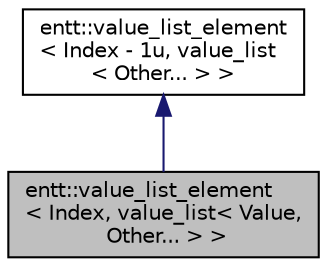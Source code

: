 digraph "entt::value_list_element&lt; Index, value_list&lt; Value, Other... &gt; &gt;"
{
 // LATEX_PDF_SIZE
  edge [fontname="Helvetica",fontsize="10",labelfontname="Helvetica",labelfontsize="10"];
  node [fontname="Helvetica",fontsize="10",shape=record];
  Node1 [label="entt::value_list_element\l\< Index, value_list\< Value,\l Other... \> \>",height=0.2,width=0.4,color="black", fillcolor="grey75", style="filled", fontcolor="black",tooltip="Provides compile-time indexed access to the values of a value list."];
  Node2 -> Node1 [dir="back",color="midnightblue",fontsize="10",style="solid",fontname="Helvetica"];
  Node2 [label="entt::value_list_element\l\< Index - 1u, value_list\l\< Other... \> \>",height=0.2,width=0.4,color="black", fillcolor="white", style="filled",URL="$structentt_1_1value__list__element.html",tooltip=" "];
}

